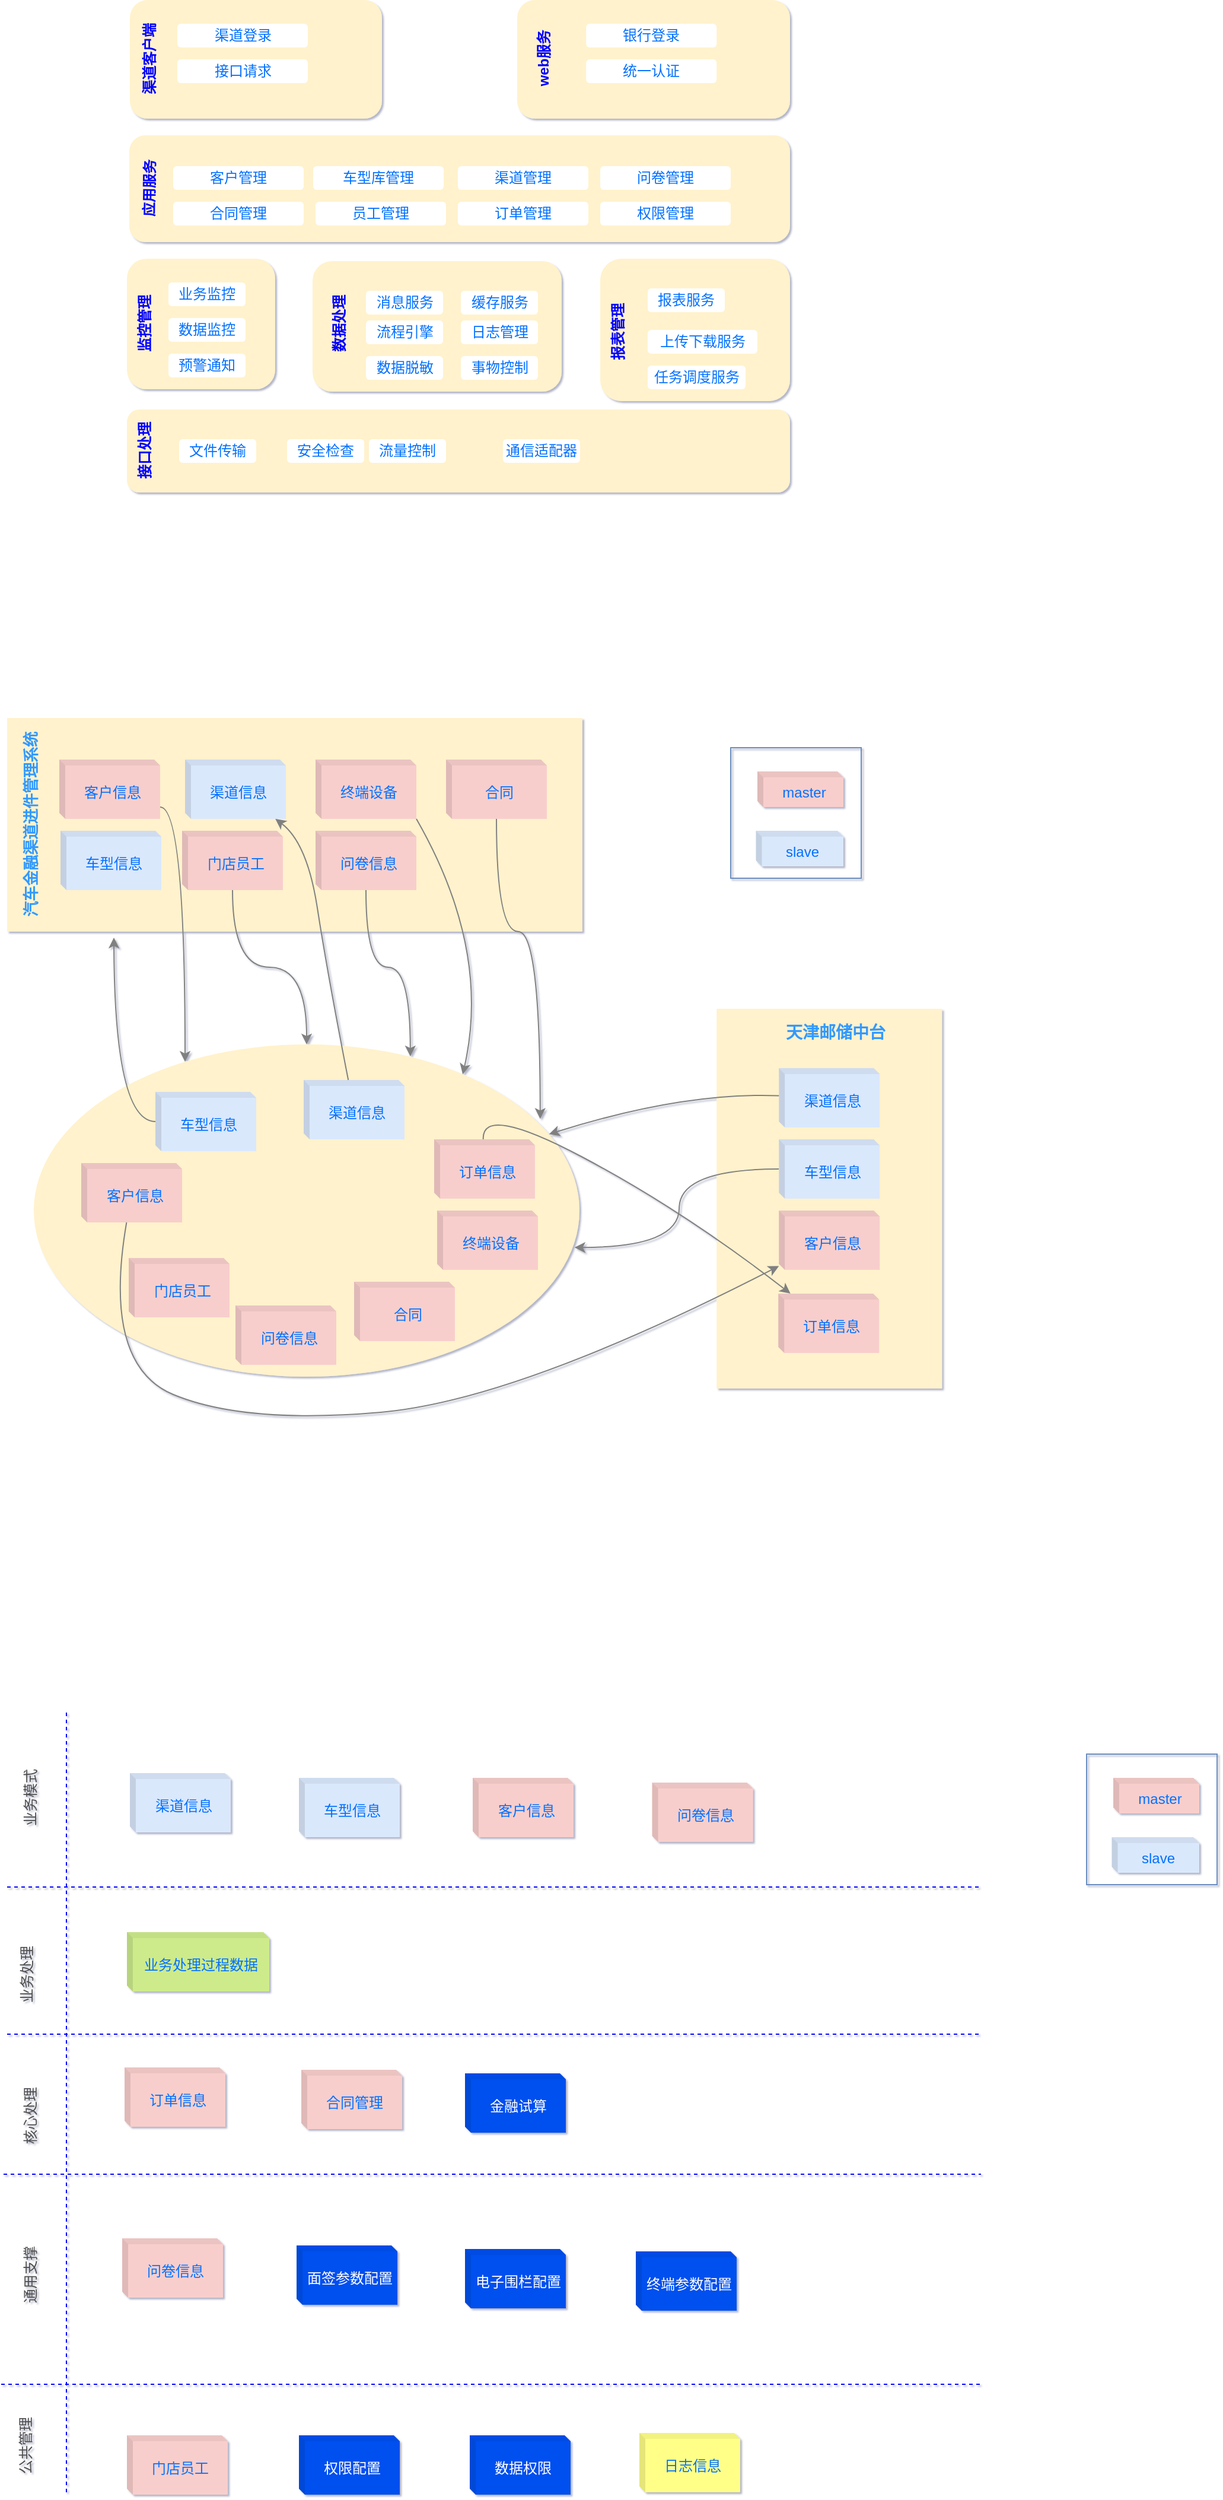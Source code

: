 <mxfile version="15.7.3" type="github">
  <diagram id="rednEDzEIAjiwpXMcuVi" name="Page-1">
    <mxGraphModel dx="129.24" dy="-1069.85" grid="0" gridSize="10" guides="1" tooltips="1" connect="1" arrows="1" fold="1" page="1" pageScale="1" pageWidth="827" pageHeight="1169" math="0" shadow="1">
      <root>
        <mxCell id="0" />
        <mxCell id="1" parent="0" />
        <mxCell id="dd4Ug4L6rTe_2vMBqGp8-2" value="" style="rounded=1;whiteSpace=wrap;html=1;fillColor=#fff2cc;strokeColor=none;" parent="1" vertex="1">
          <mxGeometry x="153.5" y="60" width="212.5" height="100" as="geometry" />
        </mxCell>
        <mxCell id="dd4Ug4L6rTe_2vMBqGp8-3" value="" style="rounded=1;whiteSpace=wrap;html=1;fillColor=#fff2cc;strokeColor=none;" parent="1" vertex="1">
          <mxGeometry x="480" y="60" width="230" height="100" as="geometry" />
        </mxCell>
        <mxCell id="dd4Ug4L6rTe_2vMBqGp8-4" value="" style="rounded=1;whiteSpace=wrap;html=1;fillColor=#fff2cc;strokeColor=none;shadow=0;glass=0;sketch=0;" parent="1" vertex="1">
          <mxGeometry x="153" y="174" width="557" height="90" as="geometry" />
        </mxCell>
        <mxCell id="dd4Ug4L6rTe_2vMBqGp8-5" value="" style="rounded=1;whiteSpace=wrap;html=1;strokeColor=none;fillColor=#fff2cc;" parent="1" vertex="1">
          <mxGeometry x="151" y="278" width="125" height="110" as="geometry" />
        </mxCell>
        <mxCell id="dd4Ug4L6rTe_2vMBqGp8-6" value="" style="rounded=1;whiteSpace=wrap;html=1;strokeColor=none;fillColor=#fff2cc;" parent="1" vertex="1">
          <mxGeometry x="307.5" y="280" width="210" height="110" as="geometry" />
        </mxCell>
        <mxCell id="dd4Ug4L6rTe_2vMBqGp8-7" value="" style="rounded=1;whiteSpace=wrap;html=1;strokeColor=none;fillColor=#fff2cc;" parent="1" vertex="1">
          <mxGeometry x="550" y="278" width="160" height="120" as="geometry" />
        </mxCell>
        <mxCell id="dd4Ug4L6rTe_2vMBqGp8-8" value="" style="rounded=1;whiteSpace=wrap;html=1;strokeColor=none;fillColor=#fff2cc;" parent="1" vertex="1">
          <mxGeometry x="151" y="405" width="559" height="70" as="geometry" />
        </mxCell>
        <mxCell id="dd4Ug4L6rTe_2vMBqGp8-9" value="&lt;span&gt;&lt;font color=&quot;#0000ff&quot;&gt;&lt;b&gt;渠道客户端&lt;/b&gt;&lt;/font&gt;&lt;/span&gt;" style="text;html=1;align=center;verticalAlign=middle;resizable=0;points=[];autosize=1;strokeColor=none;fillColor=none;rotation=-90;" parent="1" vertex="1">
          <mxGeometry x="130" y="100" width="80" height="20" as="geometry" />
        </mxCell>
        <mxCell id="dd4Ug4L6rTe_2vMBqGp8-11" value="&lt;font color=&quot;#0000ff&quot;&gt;&lt;b&gt;web服务&lt;/b&gt;&lt;/font&gt;" style="text;html=1;align=center;verticalAlign=middle;resizable=0;points=[];autosize=1;strokeColor=none;fillColor=none;rotation=-90;" parent="1" vertex="1">
          <mxGeometry x="472.5" y="100" width="60" height="20" as="geometry" />
        </mxCell>
        <mxCell id="dd4Ug4L6rTe_2vMBqGp8-12" value="&lt;font color=&quot;#0571ff&quot;&gt;客户管理&lt;/font&gt;" style="rounded=1;whiteSpace=wrap;html=1;strokeColor=none;shadow=0;" parent="1" vertex="1">
          <mxGeometry x="190" y="200" width="110" height="20" as="geometry" />
        </mxCell>
        <mxCell id="dd4Ug4L6rTe_2vMBqGp8-13" value="&lt;span&gt;&lt;b&gt;&lt;font color=&quot;#0000ff&quot;&gt;应用服务&lt;/font&gt;&lt;/b&gt;&lt;/span&gt;" style="text;html=1;align=center;verticalAlign=middle;resizable=0;points=[];autosize=1;strokeColor=none;fillColor=none;rotation=-89;" parent="1" vertex="1">
          <mxGeometry x="140" y="209" width="60" height="20" as="geometry" />
        </mxCell>
        <mxCell id="dd4Ug4L6rTe_2vMBqGp8-14" value="&lt;font color=&quot;#0571ff&quot;&gt;车型库管理&lt;/font&gt;" style="rounded=1;whiteSpace=wrap;html=1;shadow=0;strokeColor=none;" parent="1" vertex="1">
          <mxGeometry x="308" y="200" width="110" height="20" as="geometry" />
        </mxCell>
        <mxCell id="dd4Ug4L6rTe_2vMBqGp8-15" value="&lt;font color=&quot;#0571ff&quot;&gt;渠道管理&lt;/font&gt;" style="rounded=1;whiteSpace=wrap;html=1;shadow=0;strokeColor=none;" parent="1" vertex="1">
          <mxGeometry x="430" y="200" width="110" height="20" as="geometry" />
        </mxCell>
        <mxCell id="dd4Ug4L6rTe_2vMBqGp8-16" value="&lt;font color=&quot;#0571ff&quot;&gt;问卷管理&lt;/font&gt;" style="rounded=1;whiteSpace=wrap;html=1;shadow=0;strokeColor=none;" parent="1" vertex="1">
          <mxGeometry x="550" y="200" width="110" height="20" as="geometry" />
        </mxCell>
        <mxCell id="dd4Ug4L6rTe_2vMBqGp8-17" value="&lt;font color=&quot;#0571ff&quot;&gt;合同管理&lt;/font&gt;" style="rounded=1;whiteSpace=wrap;html=1;shadow=0;strokeColor=none;" parent="1" vertex="1">
          <mxGeometry x="190" y="230" width="110" height="20" as="geometry" />
        </mxCell>
        <mxCell id="dd4Ug4L6rTe_2vMBqGp8-20" value="&lt;font color=&quot;#0571ff&quot;&gt;员工管理&lt;/font&gt;" style="rounded=1;whiteSpace=wrap;html=1;shadow=0;strokeColor=none;" parent="1" vertex="1">
          <mxGeometry x="310" y="230" width="110" height="20" as="geometry" />
        </mxCell>
        <mxCell id="dd4Ug4L6rTe_2vMBqGp8-21" value="&lt;font color=&quot;#0571ff&quot;&gt;订单管理&lt;/font&gt;" style="rounded=1;whiteSpace=wrap;html=1;shadow=0;strokeColor=none;" parent="1" vertex="1">
          <mxGeometry x="430" y="230" width="110" height="20" as="geometry" />
        </mxCell>
        <mxCell id="dd4Ug4L6rTe_2vMBqGp8-22" value="&lt;span&gt;&lt;font color=&quot;#0000ff&quot;&gt;&lt;b&gt;数据处理&lt;/b&gt;&lt;/font&gt;&lt;/span&gt;" style="text;html=1;align=center;verticalAlign=middle;resizable=0;points=[];autosize=1;strokeColor=none;fillColor=none;rotation=-90;" parent="1" vertex="1">
          <mxGeometry x="300" y="323" width="60" height="20" as="geometry" />
        </mxCell>
        <mxCell id="dd4Ug4L6rTe_2vMBqGp8-23" value="&lt;font color=&quot;#0571ff&quot;&gt;消息服务&lt;/font&gt;" style="rounded=1;whiteSpace=wrap;html=1;shadow=0;strokeColor=none;" parent="1" vertex="1">
          <mxGeometry x="352.5" y="305" width="65" height="20" as="geometry" />
        </mxCell>
        <mxCell id="dd4Ug4L6rTe_2vMBqGp8-24" value="&lt;font color=&quot;#0571ff&quot;&gt;缓存服务&lt;/font&gt;" style="rounded=1;whiteSpace=wrap;html=1;shadow=0;strokeColor=none;" parent="1" vertex="1">
          <mxGeometry x="432.5" y="305" width="65" height="20" as="geometry" />
        </mxCell>
        <mxCell id="dd4Ug4L6rTe_2vMBqGp8-25" value="流程引擎" style="rounded=1;whiteSpace=wrap;html=1;shadow=0;strokeColor=none;fontColor=#0571FF;" parent="1" vertex="1">
          <mxGeometry x="352.5" y="330" width="65" height="20" as="geometry" />
        </mxCell>
        <mxCell id="dd4Ug4L6rTe_2vMBqGp8-27" value="&lt;font&gt;日志管理&lt;/font&gt;" style="rounded=1;whiteSpace=wrap;html=1;shadow=0;strokeColor=none;fontColor=#0571FF;" parent="1" vertex="1">
          <mxGeometry x="432.5" y="330" width="65" height="20" as="geometry" />
        </mxCell>
        <mxCell id="dd4Ug4L6rTe_2vMBqGp8-28" value="数据脱敏" style="rounded=1;whiteSpace=wrap;html=1;shadow=0;strokeColor=none;fontColor=#0571FF;" parent="1" vertex="1">
          <mxGeometry x="352.5" y="360" width="65" height="20" as="geometry" />
        </mxCell>
        <mxCell id="dd4Ug4L6rTe_2vMBqGp8-29" value="&lt;font color=&quot;#0571ff&quot;&gt;事物控制&lt;/font&gt;" style="rounded=1;whiteSpace=wrap;html=1;shadow=0;strokeColor=none;" parent="1" vertex="1">
          <mxGeometry x="432.5" y="360" width="65" height="20" as="geometry" />
        </mxCell>
        <mxCell id="dd4Ug4L6rTe_2vMBqGp8-30" value="&lt;span&gt;&lt;font color=&quot;#0000ff&quot;&gt;&lt;b&gt;监控管理&lt;/b&gt;&lt;/font&gt;&lt;/span&gt;" style="text;html=1;align=center;verticalAlign=middle;resizable=0;points=[];autosize=1;strokeColor=none;fillColor=none;rotation=-90;" parent="1" vertex="1">
          <mxGeometry x="136" y="323" width="60" height="20" as="geometry" />
        </mxCell>
        <mxCell id="dd4Ug4L6rTe_2vMBqGp8-31" value="&lt;font color=&quot;#0571ff&quot;&gt;业务监控&lt;/font&gt;" style="rounded=1;whiteSpace=wrap;html=1;shadow=0;strokeColor=none;" parent="1" vertex="1">
          <mxGeometry x="186" y="298" width="65" height="20" as="geometry" />
        </mxCell>
        <mxCell id="dd4Ug4L6rTe_2vMBqGp8-32" value="数据监控" style="rounded=1;whiteSpace=wrap;html=1;shadow=0;strokeColor=none;fontColor=#0571FF;" parent="1" vertex="1">
          <mxGeometry x="186" y="328" width="65" height="20" as="geometry" />
        </mxCell>
        <mxCell id="dd4Ug4L6rTe_2vMBqGp8-33" value="预警通知" style="rounded=1;whiteSpace=wrap;html=1;shadow=0;strokeColor=none;fontColor=#0571FF;" parent="1" vertex="1">
          <mxGeometry x="186" y="358" width="65" height="20" as="geometry" />
        </mxCell>
        <mxCell id="dd4Ug4L6rTe_2vMBqGp8-34" value="&lt;b&gt;&lt;font color=&quot;#0000ff&quot;&gt;报表管理&lt;/font&gt;&lt;/b&gt;" style="text;html=1;align=center;verticalAlign=middle;resizable=0;points=[];autosize=1;strokeColor=none;fillColor=none;rotation=-90;" parent="1" vertex="1">
          <mxGeometry x="535" y="330" width="60" height="20" as="geometry" />
        </mxCell>
        <mxCell id="dd4Ug4L6rTe_2vMBqGp8-35" value="&lt;font color=&quot;#0571ff&quot;&gt;报表服务&lt;/font&gt;" style="rounded=1;whiteSpace=wrap;html=1;shadow=0;strokeColor=none;" parent="1" vertex="1">
          <mxGeometry x="590" y="303" width="65" height="20" as="geometry" />
        </mxCell>
        <mxCell id="dd4Ug4L6rTe_2vMBqGp8-37" value="&lt;font color=&quot;#0571ff&quot;&gt;上传下载服务&lt;/font&gt;" style="rounded=1;whiteSpace=wrap;html=1;shadow=0;strokeColor=none;" parent="1" vertex="1">
          <mxGeometry x="590" y="338" width="92.5" height="20" as="geometry" />
        </mxCell>
        <mxCell id="dd4Ug4L6rTe_2vMBqGp8-41" value="&lt;font color=&quot;#0571ff&quot;&gt;任务调度服务&lt;/font&gt;" style="rounded=1;whiteSpace=wrap;html=1;shadow=0;strokeColor=none;" parent="1" vertex="1">
          <mxGeometry x="590" y="368" width="82.5" height="20" as="geometry" />
        </mxCell>
        <mxCell id="dd4Ug4L6rTe_2vMBqGp8-42" value="&lt;span&gt;&lt;font color=&quot;#0000ff&quot;&gt;&lt;b&gt;接口处理&lt;/b&gt;&lt;/font&gt;&lt;/span&gt;" style="text;html=1;align=center;verticalAlign=middle;resizable=0;points=[];autosize=1;strokeColor=none;fillColor=none;rotation=-90;" parent="1" vertex="1">
          <mxGeometry x="136" y="430" width="60" height="20" as="geometry" />
        </mxCell>
        <mxCell id="dd4Ug4L6rTe_2vMBqGp8-43" value="文件传输" style="rounded=1;whiteSpace=wrap;html=1;shadow=0;strokeColor=none;fontColor=#0571FF;" parent="1" vertex="1">
          <mxGeometry x="195" y="430" width="65" height="20" as="geometry" />
        </mxCell>
        <mxCell id="dd4Ug4L6rTe_2vMBqGp8-48" value="安全检查" style="rounded=1;whiteSpace=wrap;html=1;shadow=0;strokeColor=none;fontColor=#0571FF;" parent="1" vertex="1">
          <mxGeometry x="286" y="430" width="65" height="20" as="geometry" />
        </mxCell>
        <mxCell id="dd4Ug4L6rTe_2vMBqGp8-49" value="流量控制" style="rounded=1;whiteSpace=wrap;html=1;shadow=0;strokeColor=none;fontColor=#0571FF;" parent="1" vertex="1">
          <mxGeometry x="355" y="430" width="65" height="20" as="geometry" />
        </mxCell>
        <mxCell id="dd4Ug4L6rTe_2vMBqGp8-51" value="" style="ellipse;whiteSpace=wrap;html=1;fillColor=#fff2cc;strokeColor=none;" parent="1" vertex="1">
          <mxGeometry x="72.5" y="940" width="460" height="280" as="geometry" />
        </mxCell>
        <mxCell id="dd4Ug4L6rTe_2vMBqGp8-55" value="" style="rounded=0;whiteSpace=wrap;html=1;fillColor=#fff2cc;strokeColor=none;" parent="1" vertex="1">
          <mxGeometry x="648.13" y="910" width="190" height="320" as="geometry" />
        </mxCell>
        <mxCell id="dd4Ug4L6rTe_2vMBqGp8-56" value="&lt;font style=&quot;font-size: 14px&quot; color=&quot;#3399ff&quot;&gt;&lt;b&gt;天津邮储中台&lt;/b&gt;&lt;/font&gt;" style="text;html=1;align=center;verticalAlign=middle;resizable=0;points=[];autosize=1;strokeColor=none;fillColor=none;fontColor=#000000;" parent="1" vertex="1">
          <mxGeometry x="698.13" y="920" width="100" height="20" as="geometry" />
        </mxCell>
        <mxCell id="dd4Ug4L6rTe_2vMBqGp8-57" value="" style="rounded=0;whiteSpace=wrap;html=1;fillColor=#fff2cc;strokeColor=none;" parent="1" vertex="1">
          <mxGeometry x="50" y="665" width="485" height="180" as="geometry" />
        </mxCell>
        <mxCell id="dd4Ug4L6rTe_2vMBqGp8-58" value="&lt;blockquote&gt;&lt;font face=&quot;Comic Sans MS&quot; style=&quot;font-size: 13px&quot; color=&quot;#3399ff&quot;&gt;&lt;b&gt;汽车金融渠道进件管理系统&lt;/b&gt;&lt;/font&gt;&lt;/blockquote&gt;" style="text;html=1;align=center;verticalAlign=middle;resizable=0;points=[];autosize=1;strokeColor=none;fillColor=none;fontColor=#000000;horizontal=0;" parent="1" vertex="1">
          <mxGeometry x="45" y="635" width="50" height="240" as="geometry" />
        </mxCell>
        <mxCell id="dd4Ug4L6rTe_2vMBqGp8-62" value="&lt;font color=&quot;#0571ff&quot;&gt;客户信息&lt;/font&gt;" style="shape=cube;whiteSpace=wrap;html=1;boundedLbl=1;backgroundOutline=1;darkOpacity=0.05;darkOpacity2=0.1;size=5;fillColor=#f8cecc;strokeColor=none;" parent="1" vertex="1">
          <mxGeometry x="112.5" y="1040" width="85" height="50" as="geometry" />
        </mxCell>
        <mxCell id="dd4Ug4L6rTe_2vMBqGp8-63" value="&lt;font color=&quot;#0571ff&quot;&gt;车型信息&lt;/font&gt;" style="shape=cube;whiteSpace=wrap;html=1;boundedLbl=1;backgroundOutline=1;darkOpacity=0.05;darkOpacity2=0.1;size=5;fillColor=#dae8fc;strokeColor=none;" parent="1" vertex="1">
          <mxGeometry x="175" y="980" width="85" height="50" as="geometry" />
        </mxCell>
        <mxCell id="dd4Ug4L6rTe_2vMBqGp8-65" value="&lt;font color=&quot;#0571ff&quot;&gt;渠道信息&lt;/font&gt;" style="shape=cube;whiteSpace=wrap;html=1;boundedLbl=1;backgroundOutline=1;darkOpacity=0.05;darkOpacity2=0.1;size=5;fillColor=#dae8fc;strokeColor=none;" parent="1" vertex="1">
          <mxGeometry x="300" y="970" width="85" height="50" as="geometry" />
        </mxCell>
        <mxCell id="dd4Ug4L6rTe_2vMBqGp8-66" value="&lt;font color=&quot;#0571ff&quot;&gt;门店员工&lt;/font&gt;" style="shape=cube;whiteSpace=wrap;html=1;boundedLbl=1;backgroundOutline=1;darkOpacity=0.05;darkOpacity2=0.1;size=5;fillColor=#f8cecc;strokeColor=none;" parent="1" vertex="1">
          <mxGeometry x="152.5" y="1120" width="85" height="50" as="geometry" />
        </mxCell>
        <mxCell id="dd4Ug4L6rTe_2vMBqGp8-67" value="&lt;font color=&quot;#0571ff&quot;&gt;问卷信息&lt;/font&gt;" style="shape=cube;whiteSpace=wrap;html=1;boundedLbl=1;backgroundOutline=1;darkOpacity=0.05;darkOpacity2=0.1;size=5;fillColor=#f8cecc;strokeColor=none;" parent="1" vertex="1">
          <mxGeometry x="242.5" y="1160" width="85" height="50" as="geometry" />
        </mxCell>
        <mxCell id="dd4Ug4L6rTe_2vMBqGp8-68" value="&lt;font color=&quot;#0571ff&quot;&gt;合同&lt;/font&gt;" style="shape=cube;whiteSpace=wrap;html=1;boundedLbl=1;backgroundOutline=1;darkOpacity=0.05;darkOpacity2=0.1;size=5;fillColor=#f8cecc;strokeColor=none;" parent="1" vertex="1">
          <mxGeometry x="342.5" y="1140" width="85" height="50" as="geometry" />
        </mxCell>
        <mxCell id="dd4Ug4L6rTe_2vMBqGp8-69" value="&lt;font color=&quot;#0571ff&quot;&gt;终端设备&lt;/font&gt;" style="shape=cube;whiteSpace=wrap;html=1;boundedLbl=1;backgroundOutline=1;darkOpacity=0.05;darkOpacity2=0.1;size=5;fillColor=#f8cecc;strokeColor=none;" parent="1" vertex="1">
          <mxGeometry x="412.5" y="1080" width="85" height="50" as="geometry" />
        </mxCell>
        <mxCell id="dd4Ug4L6rTe_2vMBqGp8-70" value="&lt;font color=&quot;#0571ff&quot;&gt;渠道信息&lt;/font&gt;" style="shape=cube;whiteSpace=wrap;html=1;boundedLbl=1;backgroundOutline=1;darkOpacity=0.05;darkOpacity2=0.1;size=5;fillColor=#dae8fc;strokeColor=none;" parent="1" vertex="1">
          <mxGeometry x="700.63" y="960" width="85" height="50" as="geometry" />
        </mxCell>
        <mxCell id="dd4Ug4L6rTe_2vMBqGp8-99" value="" style="edgeStyle=orthogonalEdgeStyle;curved=1;rounded=0;orthogonalLoop=1;jettySize=auto;html=1;fontFamily=Comic Sans MS;fontSize=14;fontColor=#0571FF;strokeColor=#808080;entryX=0.991;entryY=0.611;entryDx=0;entryDy=0;entryPerimeter=0;" parent="1" source="dd4Ug4L6rTe_2vMBqGp8-71" target="dd4Ug4L6rTe_2vMBqGp8-51" edge="1">
          <mxGeometry relative="1" as="geometry">
            <mxPoint x="680" y="1085" as="targetPoint" />
          </mxGeometry>
        </mxCell>
        <mxCell id="dd4Ug4L6rTe_2vMBqGp8-71" value="&lt;font color=&quot;#0571ff&quot;&gt;车型信息&lt;/font&gt;" style="shape=cube;whiteSpace=wrap;html=1;boundedLbl=1;backgroundOutline=1;darkOpacity=0.05;darkOpacity2=0.1;size=5;fillColor=#dae8fc;strokeColor=none;" parent="1" vertex="1">
          <mxGeometry x="700.63" y="1020" width="85" height="50" as="geometry" />
        </mxCell>
        <mxCell id="dd4Ug4L6rTe_2vMBqGp8-72" value="&lt;font color=&quot;#0571ff&quot;&gt;客户信息&lt;/font&gt;" style="shape=cube;whiteSpace=wrap;html=1;boundedLbl=1;backgroundOutline=1;darkOpacity=0.05;darkOpacity2=0.1;size=5;fillColor=#f8cecc;strokeColor=none;" parent="1" vertex="1">
          <mxGeometry x="700.63" y="1080" width="85" height="50" as="geometry" />
        </mxCell>
        <mxCell id="dd4Ug4L6rTe_2vMBqGp8-73" value="&lt;font color=&quot;#0571ff&quot;&gt;客户信息&lt;/font&gt;" style="shape=cube;whiteSpace=wrap;html=1;boundedLbl=1;backgroundOutline=1;darkOpacity=0.05;darkOpacity2=0.1;size=5;fillColor=#f8cecc;strokeColor=none;" parent="1" vertex="1">
          <mxGeometry x="94" y="700" width="85" height="50" as="geometry" />
        </mxCell>
        <mxCell id="dd4Ug4L6rTe_2vMBqGp8-74" value="&lt;font color=&quot;#0571ff&quot;&gt;渠道信息&lt;/font&gt;" style="shape=cube;whiteSpace=wrap;html=1;boundedLbl=1;backgroundOutline=1;darkOpacity=0.05;darkOpacity2=0.1;size=5;fillColor=#dae8fc;strokeColor=none;" parent="1" vertex="1">
          <mxGeometry x="200" y="700" width="85" height="50" as="geometry" />
        </mxCell>
        <mxCell id="dd4Ug4L6rTe_2vMBqGp8-75" value="&lt;font color=&quot;#0571ff&quot;&gt;终端设备&lt;/font&gt;" style="shape=cube;whiteSpace=wrap;html=1;boundedLbl=1;backgroundOutline=1;darkOpacity=0.05;darkOpacity2=0.1;size=5;fillColor=#f8cecc;strokeColor=none;" parent="1" vertex="1">
          <mxGeometry x="310" y="700" width="85" height="50" as="geometry" />
        </mxCell>
        <mxCell id="dd4Ug4L6rTe_2vMBqGp8-103" value="" style="edgeStyle=orthogonalEdgeStyle;curved=1;rounded=0;orthogonalLoop=1;jettySize=auto;html=1;fontFamily=Comic Sans MS;fontSize=14;fontColor=#0571FF;strokeColor=#808080;entryX=0.928;entryY=0.224;entryDx=0;entryDy=0;entryPerimeter=0;" parent="1" source="dd4Ug4L6rTe_2vMBqGp8-76" target="dd4Ug4L6rTe_2vMBqGp8-51" edge="1">
          <mxGeometry relative="1" as="geometry">
            <mxPoint x="622.5" y="825" as="targetPoint" />
          </mxGeometry>
        </mxCell>
        <mxCell id="dd4Ug4L6rTe_2vMBqGp8-76" value="&lt;font color=&quot;#0571ff&quot;&gt;合同&lt;/font&gt;" style="shape=cube;whiteSpace=wrap;html=1;boundedLbl=1;backgroundOutline=1;darkOpacity=0.05;darkOpacity2=0.1;size=5;fillColor=#f8cecc;strokeColor=none;" parent="1" vertex="1">
          <mxGeometry x="420" y="700" width="85" height="50" as="geometry" />
        </mxCell>
        <mxCell id="dd4Ug4L6rTe_2vMBqGp8-77" value="&lt;font color=&quot;#0571ff&quot;&gt;车型信息&lt;/font&gt;" style="shape=cube;whiteSpace=wrap;html=1;boundedLbl=1;backgroundOutline=1;darkOpacity=0.05;darkOpacity2=0.1;size=5;fillColor=#dae8fc;strokeColor=none;" parent="1" vertex="1">
          <mxGeometry x="95" y="760" width="85" height="50" as="geometry" />
        </mxCell>
        <mxCell id="dd4Ug4L6rTe_2vMBqGp8-107" value="" style="edgeStyle=orthogonalEdgeStyle;curved=1;rounded=0;orthogonalLoop=1;jettySize=auto;html=1;fontFamily=Comic Sans MS;fontSize=14;fontColor=#0571FF;strokeColor=#808080;" parent="1" source="dd4Ug4L6rTe_2vMBqGp8-78" target="dd4Ug4L6rTe_2vMBqGp8-51" edge="1">
          <mxGeometry relative="1" as="geometry">
            <mxPoint x="240" y="890" as="targetPoint" />
          </mxGeometry>
        </mxCell>
        <mxCell id="dd4Ug4L6rTe_2vMBqGp8-78" value="&lt;font color=&quot;#0571ff&quot;&gt;门店员工&lt;/font&gt;" style="shape=cube;whiteSpace=wrap;html=1;boundedLbl=1;backgroundOutline=1;darkOpacity=0.05;darkOpacity2=0.1;size=5;fillColor=#f8cecc;strokeColor=none;" parent="1" vertex="1">
          <mxGeometry x="197.5" y="760" width="85" height="50" as="geometry" />
        </mxCell>
        <mxCell id="dd4Ug4L6rTe_2vMBqGp8-105" value="" style="edgeStyle=orthogonalEdgeStyle;curved=1;rounded=0;orthogonalLoop=1;jettySize=auto;html=1;fontFamily=Comic Sans MS;fontSize=14;fontColor=#0571FF;strokeColor=#808080;entryX=0.69;entryY=0.036;entryDx=0;entryDy=0;entryPerimeter=0;" parent="1" source="dd4Ug4L6rTe_2vMBqGp8-79" target="dd4Ug4L6rTe_2vMBqGp8-51" edge="1">
          <mxGeometry relative="1" as="geometry">
            <mxPoint x="352.5" y="890" as="targetPoint" />
          </mxGeometry>
        </mxCell>
        <mxCell id="dd4Ug4L6rTe_2vMBqGp8-79" value="&lt;font color=&quot;#0571ff&quot;&gt;问卷信息&lt;/font&gt;" style="shape=cube;whiteSpace=wrap;html=1;boundedLbl=1;backgroundOutline=1;darkOpacity=0.05;darkOpacity2=0.1;size=5;fillColor=#f8cecc;strokeColor=none;" parent="1" vertex="1">
          <mxGeometry x="310" y="760" width="85" height="50" as="geometry" />
        </mxCell>
        <mxCell id="dd4Ug4L6rTe_2vMBqGp8-81" value="" style="endArrow=classic;html=1;rounded=0;fontFamily=Comic Sans MS;fontSize=14;fontColor=#0000FF;strokeColor=#808080;edgeStyle=orthogonalEdgeStyle;curved=1;" parent="1" source="dd4Ug4L6rTe_2vMBqGp8-73" target="dd4Ug4L6rTe_2vMBqGp8-51" edge="1">
          <mxGeometry width="50" height="50" relative="1" as="geometry">
            <mxPoint x="390" y="980" as="sourcePoint" />
            <mxPoint x="440" y="930" as="targetPoint" />
            <Array as="points">
              <mxPoint x="200" y="740" />
            </Array>
          </mxGeometry>
        </mxCell>
        <mxCell id="dd4Ug4L6rTe_2vMBqGp8-82" value="&lt;font color=&quot;#0571ff&quot;&gt;订单信息&lt;/font&gt;" style="shape=cube;whiteSpace=wrap;html=1;boundedLbl=1;backgroundOutline=1;darkOpacity=0.05;darkOpacity2=0.1;size=5;fillColor=#f8cecc;strokeColor=none;" parent="1" vertex="1">
          <mxGeometry x="410" y="1020" width="85" height="50" as="geometry" />
        </mxCell>
        <mxCell id="dd4Ug4L6rTe_2vMBqGp8-88" value="" style="curved=1;endArrow=classic;html=1;rounded=0;fontFamily=Comic Sans MS;fontSize=14;fontColor=#0571FF;strokeColor=#808080;entryX=0.786;entryY=0.09;entryDx=0;entryDy=0;entryPerimeter=0;" parent="1" target="dd4Ug4L6rTe_2vMBqGp8-51" edge="1">
          <mxGeometry width="50" height="50" relative="1" as="geometry">
            <mxPoint x="395.002" y="750" as="sourcePoint" />
            <mxPoint x="451.609" y="940.159" as="targetPoint" />
            <Array as="points">
              <mxPoint x="458.15" y="860" />
            </Array>
          </mxGeometry>
        </mxCell>
        <mxCell id="dd4Ug4L6rTe_2vMBqGp8-90" value="" style="curved=1;endArrow=classic;html=1;rounded=0;fontFamily=Comic Sans MS;fontSize=14;fontColor=#0571FF;strokeColor=#808080;" parent="1" source="dd4Ug4L6rTe_2vMBqGp8-70" target="dd4Ug4L6rTe_2vMBqGp8-51" edge="1">
          <mxGeometry width="50" height="50" relative="1" as="geometry">
            <mxPoint x="570" y="980" as="sourcePoint" />
            <mxPoint x="620" y="930" as="targetPoint" />
            <Array as="points">
              <mxPoint x="620" y="980" />
            </Array>
          </mxGeometry>
        </mxCell>
        <mxCell id="dd4Ug4L6rTe_2vMBqGp8-91" value="" style="curved=1;endArrow=classic;html=1;rounded=0;fontFamily=Comic Sans MS;fontSize=14;fontColor=#0571FF;strokeColor=#808080;" parent="1" source="dd4Ug4L6rTe_2vMBqGp8-62" target="dd4Ug4L6rTe_2vMBqGp8-72" edge="1">
          <mxGeometry width="50" height="50" relative="1" as="geometry">
            <mxPoint x="290" y="1020" as="sourcePoint" />
            <mxPoint x="340" y="970" as="targetPoint" />
            <Array as="points">
              <mxPoint x="130" y="1210" />
              <mxPoint x="250" y="1260" />
              <mxPoint x="480" y="1240" />
            </Array>
          </mxGeometry>
        </mxCell>
        <mxCell id="dd4Ug4L6rTe_2vMBqGp8-93" value="&lt;font color=&quot;#0571ff&quot;&gt;订单信息&lt;/font&gt;" style="shape=cube;whiteSpace=wrap;html=1;boundedLbl=1;backgroundOutline=1;darkOpacity=0.05;darkOpacity2=0.1;size=5;fillColor=#f8cecc;strokeColor=none;" parent="1" vertex="1">
          <mxGeometry x="700.13" y="1150" width="85" height="50" as="geometry" />
        </mxCell>
        <mxCell id="dd4Ug4L6rTe_2vMBqGp8-109" value="" style="edgeStyle=orthogonalEdgeStyle;curved=1;rounded=0;orthogonalLoop=1;jettySize=auto;html=1;fontFamily=Comic Sans MS;fontSize=14;fontColor=#0571FF;strokeColor=#808080;" parent="1" source="dd4Ug4L6rTe_2vMBqGp8-63" edge="1">
          <mxGeometry relative="1" as="geometry">
            <mxPoint x="140" y="850" as="targetPoint" />
          </mxGeometry>
        </mxCell>
        <mxCell id="dd4Ug4L6rTe_2vMBqGp8-89" value="" style="curved=1;endArrow=classic;html=1;rounded=0;fontFamily=Comic Sans MS;fontSize=14;fontColor=#0571FF;strokeColor=#808080;" parent="1" source="dd4Ug4L6rTe_2vMBqGp8-65" target="dd4Ug4L6rTe_2vMBqGp8-74" edge="1">
          <mxGeometry width="50" height="50" relative="1" as="geometry">
            <mxPoint x="360" y="900" as="sourcePoint" />
            <mxPoint x="340" y="930" as="targetPoint" />
            <Array as="points">
              <mxPoint x="320" y="880" />
              <mxPoint x="303" y="770" />
            </Array>
          </mxGeometry>
        </mxCell>
        <mxCell id="dd4Ug4L6rTe_2vMBqGp8-110" value="" style="curved=1;endArrow=classic;html=1;rounded=0;fontFamily=Comic Sans MS;fontSize=14;fontColor=#0571FF;strokeColor=#808080;" parent="1" source="dd4Ug4L6rTe_2vMBqGp8-82" target="dd4Ug4L6rTe_2vMBqGp8-93" edge="1">
          <mxGeometry width="50" height="50" relative="1" as="geometry">
            <mxPoint x="400" y="990" as="sourcePoint" />
            <mxPoint x="450" y="940" as="targetPoint" />
            <Array as="points">
              <mxPoint x="450" y="990" />
              <mxPoint x="620" y="1080" />
            </Array>
          </mxGeometry>
        </mxCell>
        <mxCell id="dd4Ug4L6rTe_2vMBqGp8-111" value="" style="whiteSpace=wrap;html=1;aspect=fixed;labelBackgroundColor=none;fontFamily=Comic Sans MS;fontSize=14;strokeColor=#6c8ebf;verticalAlign=middle;fillColor=none;" parent="1" vertex="1">
          <mxGeometry x="660" y="690" width="110" height="110" as="geometry" />
        </mxCell>
        <mxCell id="dd4Ug4L6rTe_2vMBqGp8-112" value="&lt;font color=&quot;#0571ff&quot;&gt;slave&lt;/font&gt;" style="shape=cube;whiteSpace=wrap;html=1;boundedLbl=1;backgroundOutline=1;darkOpacity=0.05;darkOpacity2=0.1;size=5;fillColor=#dae8fc;strokeColor=none;" parent="1" vertex="1">
          <mxGeometry x="681.25" y="760" width="73.75" height="30" as="geometry" />
        </mxCell>
        <mxCell id="dd4Ug4L6rTe_2vMBqGp8-113" value="&lt;font color=&quot;#0571ff&quot;&gt;master&lt;/font&gt;" style="shape=cube;whiteSpace=wrap;html=1;boundedLbl=1;backgroundOutline=1;darkOpacity=0.05;darkOpacity2=0.1;size=5;fillColor=#f8cecc;strokeColor=none;" parent="1" vertex="1">
          <mxGeometry x="682.5" y="710" width="72.5" height="30" as="geometry" />
        </mxCell>
        <mxCell id="NTnULdjvr8qHJkLBbCB5-6" value="&lt;font color=&quot;#0571ff&quot;&gt;渠道登录&lt;/font&gt;" style="rounded=1;whiteSpace=wrap;html=1;strokeColor=none;shadow=0;" vertex="1" parent="1">
          <mxGeometry x="193.5" y="80" width="110" height="20" as="geometry" />
        </mxCell>
        <mxCell id="NTnULdjvr8qHJkLBbCB5-7" value="&lt;font color=&quot;#0571ff&quot;&gt;接口请求&lt;/font&gt;" style="rounded=1;whiteSpace=wrap;html=1;strokeColor=none;shadow=0;" vertex="1" parent="1">
          <mxGeometry x="193.5" y="110" width="110" height="20" as="geometry" />
        </mxCell>
        <mxCell id="NTnULdjvr8qHJkLBbCB5-8" value="&lt;font color=&quot;#0571ff&quot;&gt;银行登录&lt;/font&gt;" style="rounded=1;whiteSpace=wrap;html=1;strokeColor=none;shadow=0;" vertex="1" parent="1">
          <mxGeometry x="538.13" y="80" width="110" height="20" as="geometry" />
        </mxCell>
        <mxCell id="NTnULdjvr8qHJkLBbCB5-9" value="&lt;font color=&quot;#0571ff&quot;&gt;统一认证&lt;/font&gt;" style="rounded=1;whiteSpace=wrap;html=1;strokeColor=none;shadow=0;" vertex="1" parent="1">
          <mxGeometry x="538.13" y="110" width="110" height="20" as="geometry" />
        </mxCell>
        <mxCell id="NTnULdjvr8qHJkLBbCB5-12" value="通信适配器" style="rounded=1;whiteSpace=wrap;html=1;shadow=0;strokeColor=none;fontColor=#0571FF;" vertex="1" parent="1">
          <mxGeometry x="468" y="430" width="65" height="20" as="geometry" />
        </mxCell>
        <mxCell id="NTnULdjvr8qHJkLBbCB5-13" value="&lt;font color=&quot;#0571ff&quot;&gt;权限管理&lt;/font&gt;" style="rounded=1;whiteSpace=wrap;html=1;shadow=0;strokeColor=none;" vertex="1" parent="1">
          <mxGeometry x="550" y="230" width="110" height="20" as="geometry" />
        </mxCell>
        <mxCell id="NTnULdjvr8qHJkLBbCB5-14" value="" style="endArrow=none;dashed=1;html=1;rounded=0;fontColor=default;strokeColor=#0000FF;" edge="1" parent="1">
          <mxGeometry width="50" height="50" relative="1" as="geometry">
            <mxPoint x="50" y="1650" as="sourcePoint" />
            <mxPoint x="871" y="1650" as="targetPoint" />
          </mxGeometry>
        </mxCell>
        <mxCell id="NTnULdjvr8qHJkLBbCB5-15" value="" style="endArrow=none;dashed=1;html=1;rounded=0;fontColor=default;strokeColor=#0000FF;" edge="1" parent="1">
          <mxGeometry width="50" height="50" relative="1" as="geometry">
            <mxPoint x="50" y="1774" as="sourcePoint" />
            <mxPoint x="869" y="1774" as="targetPoint" />
          </mxGeometry>
        </mxCell>
        <mxCell id="NTnULdjvr8qHJkLBbCB5-16" value="" style="endArrow=none;dashed=1;html=1;rounded=0;fontColor=default;strokeColor=#0000FF;" edge="1" parent="1">
          <mxGeometry width="50" height="50" relative="1" as="geometry">
            <mxPoint x="47" y="1892" as="sourcePoint" />
            <mxPoint x="871" y="1892" as="targetPoint" />
          </mxGeometry>
        </mxCell>
        <mxCell id="NTnULdjvr8qHJkLBbCB5-17" value="" style="endArrow=none;dashed=1;html=1;rounded=0;fontColor=default;strokeColor=#0000FF;" edge="1" parent="1">
          <mxGeometry width="50" height="50" relative="1" as="geometry">
            <mxPoint x="100" y="2160" as="sourcePoint" />
            <mxPoint x="100" y="1500" as="targetPoint" />
          </mxGeometry>
        </mxCell>
        <mxCell id="NTnULdjvr8qHJkLBbCB5-19" value="&lt;font color=&quot;#4d4d4d&quot;&gt;业务模式&lt;/font&gt;" style="text;html=1;align=center;verticalAlign=middle;resizable=0;points=[];autosize=1;strokeColor=none;fillColor=none;fontColor=default;rotation=-90;" vertex="1" parent="1">
          <mxGeometry x="40" y="1565" width="60" height="20" as="geometry" />
        </mxCell>
        <mxCell id="NTnULdjvr8qHJkLBbCB5-20" value="" style="endArrow=none;dashed=1;html=1;rounded=0;fontColor=default;strokeColor=#0000FF;" edge="1" parent="1">
          <mxGeometry width="50" height="50" relative="1" as="geometry">
            <mxPoint x="45" y="2069" as="sourcePoint" />
            <mxPoint x="873" y="2069" as="targetPoint" />
          </mxGeometry>
        </mxCell>
        <mxCell id="NTnULdjvr8qHJkLBbCB5-21" value="&lt;font color=&quot;#4d4d4d&quot;&gt;业务处理&lt;/font&gt;" style="text;html=1;align=center;verticalAlign=middle;resizable=0;points=[];autosize=1;strokeColor=none;fillColor=none;fontColor=default;rotation=-90;" vertex="1" parent="1">
          <mxGeometry x="38" y="1715" width="58" height="18" as="geometry" />
        </mxCell>
        <mxCell id="NTnULdjvr8qHJkLBbCB5-22" value="&lt;font color=&quot;#4d4d4d&quot;&gt;核心处理&lt;br&gt;&lt;/font&gt;" style="text;html=1;align=center;verticalAlign=middle;resizable=0;points=[];autosize=1;strokeColor=none;fillColor=none;fontColor=default;rotation=-90;" vertex="1" parent="1">
          <mxGeometry x="41" y="1834" width="58" height="18" as="geometry" />
        </mxCell>
        <mxCell id="NTnULdjvr8qHJkLBbCB5-23" value="&lt;font color=&quot;#4d4d4d&quot;&gt;通用支撑&lt;br&gt;&lt;/font&gt;" style="text;html=1;align=center;verticalAlign=middle;resizable=0;points=[];autosize=1;strokeColor=none;fillColor=none;fontColor=default;rotation=-90;" vertex="1" parent="1">
          <mxGeometry x="41" y="1968" width="58" height="18" as="geometry" />
        </mxCell>
        <mxCell id="NTnULdjvr8qHJkLBbCB5-24" value="&lt;font color=&quot;#4d4d4d&quot;&gt;公共管理&lt;br&gt;&lt;/font&gt;" style="text;html=1;align=center;verticalAlign=middle;resizable=0;points=[];autosize=1;strokeColor=none;fillColor=none;fontColor=default;rotation=-90;" vertex="1" parent="1">
          <mxGeometry x="37" y="2112" width="58" height="18" as="geometry" />
        </mxCell>
        <mxCell id="NTnULdjvr8qHJkLBbCB5-26" value="&lt;font color=&quot;#0571ff&quot;&gt;门店员工&lt;/font&gt;" style="shape=cube;whiteSpace=wrap;html=1;boundedLbl=1;backgroundOutline=1;darkOpacity=0.05;darkOpacity2=0.1;size=5;fillColor=#f8cecc;strokeColor=none;" vertex="1" parent="1">
          <mxGeometry x="151" y="2112" width="85" height="50" as="geometry" />
        </mxCell>
        <mxCell id="NTnULdjvr8qHJkLBbCB5-27" value="&lt;font color=&quot;#0571ff&quot;&gt;车型信息&lt;/font&gt;" style="shape=cube;whiteSpace=wrap;html=1;boundedLbl=1;backgroundOutline=1;darkOpacity=0.05;darkOpacity2=0.1;size=5;fillColor=#dae8fc;strokeColor=none;" vertex="1" parent="1">
          <mxGeometry x="296" y="1558" width="85" height="50" as="geometry" />
        </mxCell>
        <mxCell id="NTnULdjvr8qHJkLBbCB5-28" value="&lt;font color=&quot;#0571ff&quot;&gt;渠道信息&lt;/font&gt;" style="shape=cube;whiteSpace=wrap;html=1;boundedLbl=1;backgroundOutline=1;darkOpacity=0.05;darkOpacity2=0.1;size=5;fillColor=#dae8fc;strokeColor=none;" vertex="1" parent="1">
          <mxGeometry x="153.5" y="1554" width="85" height="50" as="geometry" />
        </mxCell>
        <mxCell id="NTnULdjvr8qHJkLBbCB5-29" value="&lt;font color=&quot;#0571ff&quot;&gt;订单信息&lt;/font&gt;" style="shape=cube;whiteSpace=wrap;html=1;boundedLbl=1;backgroundOutline=1;darkOpacity=0.05;darkOpacity2=0.1;size=5;fillColor=#f8cecc;strokeColor=none;" vertex="1" parent="1">
          <mxGeometry x="149" y="1802" width="85" height="50" as="geometry" />
        </mxCell>
        <mxCell id="NTnULdjvr8qHJkLBbCB5-30" value="&lt;font color=&quot;#0571ff&quot;&gt;合同管理&lt;/font&gt;" style="shape=cube;whiteSpace=wrap;html=1;boundedLbl=1;backgroundOutline=1;darkOpacity=0.05;darkOpacity2=0.1;size=5;fillColor=#f8cecc;strokeColor=none;" vertex="1" parent="1">
          <mxGeometry x="298" y="1804" width="85" height="50" as="geometry" />
        </mxCell>
        <mxCell id="NTnULdjvr8qHJkLBbCB5-31" value="&lt;font color=&quot;#0571ff&quot;&gt;问卷信息&lt;/font&gt;" style="shape=cube;whiteSpace=wrap;html=1;boundedLbl=1;backgroundOutline=1;darkOpacity=0.05;darkOpacity2=0.1;size=5;fillColor=#f8cecc;strokeColor=none;" vertex="1" parent="1">
          <mxGeometry x="147" y="1946" width="85" height="50" as="geometry" />
        </mxCell>
        <mxCell id="NTnULdjvr8qHJkLBbCB5-32" value="&lt;font color=&quot;#0571ff&quot;&gt;客户信息&lt;/font&gt;" style="shape=cube;whiteSpace=wrap;html=1;boundedLbl=1;backgroundOutline=1;darkOpacity=0.05;darkOpacity2=0.1;size=5;fillColor=#f8cecc;strokeColor=none;" vertex="1" parent="1">
          <mxGeometry x="442.5" y="1558" width="85" height="50" as="geometry" />
        </mxCell>
        <mxCell id="NTnULdjvr8qHJkLBbCB5-33" value="数据权限" style="shape=cube;whiteSpace=wrap;html=1;boundedLbl=1;backgroundOutline=1;darkOpacity=0.05;darkOpacity2=0.1;size=5;fillColor=#0050ef;strokeColor=none;fontColor=#ffffff;" vertex="1" parent="1">
          <mxGeometry x="440" y="2112" width="85" height="50" as="geometry" />
        </mxCell>
        <mxCell id="NTnULdjvr8qHJkLBbCB5-34" value="&lt;font color=&quot;#0571ff&quot;&gt;日志信息&lt;/font&gt;" style="shape=cube;whiteSpace=wrap;html=1;boundedLbl=1;backgroundOutline=1;darkOpacity=0.05;darkOpacity2=0.1;size=5;fillColor=#ffff88;strokeColor=none;" vertex="1" parent="1">
          <mxGeometry x="583" y="2110" width="85" height="50" as="geometry" />
        </mxCell>
        <mxCell id="NTnULdjvr8qHJkLBbCB5-35" value="&lt;font color=&quot;#0571ff&quot;&gt;业务处理过程数据&lt;/font&gt;" style="shape=cube;whiteSpace=wrap;html=1;boundedLbl=1;backgroundOutline=1;darkOpacity=0.05;darkOpacity2=0.1;size=5;fillColor=#cdeb8b;strokeColor=none;" vertex="1" parent="1">
          <mxGeometry x="151" y="1688" width="120" height="50" as="geometry" />
        </mxCell>
        <mxCell id="NTnULdjvr8qHJkLBbCB5-36" value="面签参数配置" style="shape=cube;whiteSpace=wrap;html=1;boundedLbl=1;backgroundOutline=1;darkOpacity=0.05;darkOpacity2=0.1;size=5;fillColor=#0050ef;strokeColor=none;fontColor=#ffffff;" vertex="1" parent="1">
          <mxGeometry x="294" y="1952" width="85" height="50" as="geometry" />
        </mxCell>
        <mxCell id="NTnULdjvr8qHJkLBbCB5-37" value="权限配置" style="shape=cube;whiteSpace=wrap;html=1;boundedLbl=1;backgroundOutline=1;darkOpacity=0.05;darkOpacity2=0.1;size=5;fillColor=#0050ef;strokeColor=none;fontColor=#ffffff;" vertex="1" parent="1">
          <mxGeometry x="296" y="2112" width="85" height="50" as="geometry" />
        </mxCell>
        <mxCell id="NTnULdjvr8qHJkLBbCB5-38" value="电子围栏配置" style="shape=cube;whiteSpace=wrap;html=1;boundedLbl=1;backgroundOutline=1;darkOpacity=0.05;darkOpacity2=0.1;size=5;fillColor=#0050ef;strokeColor=none;fontColor=#ffffff;" vertex="1" parent="1">
          <mxGeometry x="436" y="1955" width="85" height="50" as="geometry" />
        </mxCell>
        <mxCell id="NTnULdjvr8qHJkLBbCB5-40" value="金融试算" style="shape=cube;whiteSpace=wrap;html=1;boundedLbl=1;backgroundOutline=1;darkOpacity=0.05;darkOpacity2=0.1;size=5;fillColor=#0050ef;strokeColor=none;fontColor=#ffffff;" vertex="1" parent="1">
          <mxGeometry x="436" y="1807" width="85" height="50" as="geometry" />
        </mxCell>
        <mxCell id="NTnULdjvr8qHJkLBbCB5-41" value="" style="whiteSpace=wrap;html=1;aspect=fixed;labelBackgroundColor=none;fontFamily=Comic Sans MS;fontSize=14;strokeColor=#6c8ebf;verticalAlign=middle;fillColor=none;" vertex="1" parent="1">
          <mxGeometry x="960" y="1538" width="110" height="110" as="geometry" />
        </mxCell>
        <mxCell id="NTnULdjvr8qHJkLBbCB5-42" value="&lt;font color=&quot;#0571ff&quot;&gt;slave&lt;/font&gt;" style="shape=cube;whiteSpace=wrap;html=1;boundedLbl=1;backgroundOutline=1;darkOpacity=0.05;darkOpacity2=0.1;size=5;fillColor=#dae8fc;strokeColor=none;" vertex="1" parent="1">
          <mxGeometry x="981.25" y="1608" width="73.75" height="30" as="geometry" />
        </mxCell>
        <mxCell id="NTnULdjvr8qHJkLBbCB5-43" value="&lt;font color=&quot;#0571ff&quot;&gt;master&lt;/font&gt;" style="shape=cube;whiteSpace=wrap;html=1;boundedLbl=1;backgroundOutline=1;darkOpacity=0.05;darkOpacity2=0.1;size=5;fillColor=#f8cecc;strokeColor=none;" vertex="1" parent="1">
          <mxGeometry x="982.5" y="1558" width="72.5" height="30" as="geometry" />
        </mxCell>
        <mxCell id="NTnULdjvr8qHJkLBbCB5-44" value="终端参数配置" style="shape=cube;whiteSpace=wrap;html=1;boundedLbl=1;backgroundOutline=1;darkOpacity=0.05;darkOpacity2=0.1;size=5;fillColor=#0050ef;strokeColor=none;fontColor=#ffffff;" vertex="1" parent="1">
          <mxGeometry x="580" y="1957" width="85" height="50" as="geometry" />
        </mxCell>
        <mxCell id="NTnULdjvr8qHJkLBbCB5-45" value="&lt;font color=&quot;#0571ff&quot;&gt;问卷信息&lt;/font&gt;" style="shape=cube;whiteSpace=wrap;html=1;boundedLbl=1;backgroundOutline=1;darkOpacity=0.05;darkOpacity2=0.1;size=5;fillColor=#f8cecc;strokeColor=none;" vertex="1" parent="1">
          <mxGeometry x="593.75" y="1562" width="85" height="50" as="geometry" />
        </mxCell>
      </root>
    </mxGraphModel>
  </diagram>
</mxfile>
